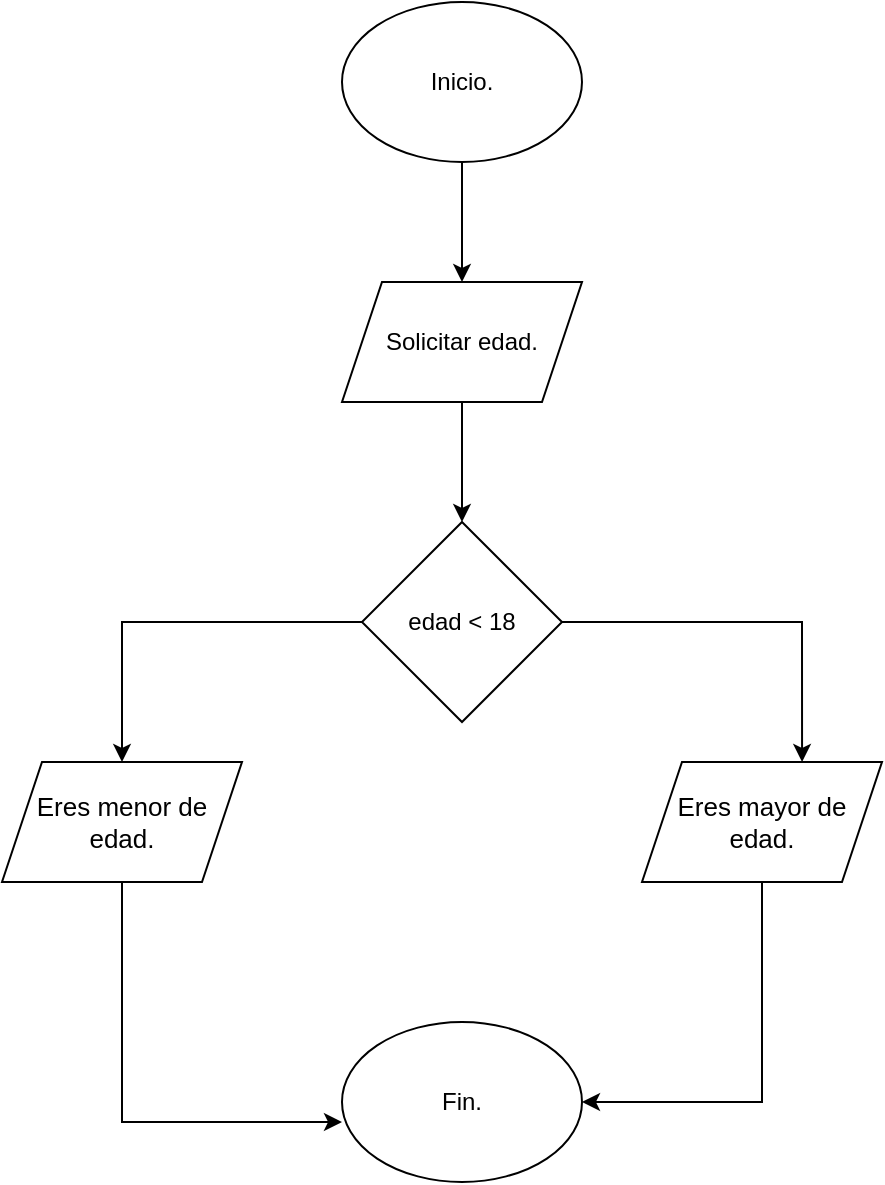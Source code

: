 <mxfile version="26.2.2">
  <diagram name="Página-1" id="uRsQcEOJutSbc4ijZAs3">
    <mxGraphModel dx="1362" dy="843" grid="1" gridSize="10" guides="1" tooltips="1" connect="1" arrows="1" fold="1" page="1" pageScale="1" pageWidth="827" pageHeight="1169" math="0" shadow="0">
      <root>
        <mxCell id="0" />
        <mxCell id="1" parent="0" />
        <mxCell id="Yl3Ig0AkrDsoVRoP_4zn-6" style="edgeStyle=orthogonalEdgeStyle;rounded=0;orthogonalLoop=1;jettySize=auto;html=1;exitX=0.5;exitY=1;exitDx=0;exitDy=0;" edge="1" parent="1" source="Yl3Ig0AkrDsoVRoP_4zn-1" target="Yl3Ig0AkrDsoVRoP_4zn-2">
          <mxGeometry relative="1" as="geometry" />
        </mxCell>
        <mxCell id="Yl3Ig0AkrDsoVRoP_4zn-1" value="Inicio." style="ellipse;whiteSpace=wrap;html=1;" vertex="1" parent="1">
          <mxGeometry x="360" y="60" width="120" height="80" as="geometry" />
        </mxCell>
        <mxCell id="Yl3Ig0AkrDsoVRoP_4zn-7" style="edgeStyle=orthogonalEdgeStyle;rounded=0;orthogonalLoop=1;jettySize=auto;html=1;exitX=0.5;exitY=1;exitDx=0;exitDy=0;entryX=0.5;entryY=0;entryDx=0;entryDy=0;" edge="1" parent="1" source="Yl3Ig0AkrDsoVRoP_4zn-2" target="Yl3Ig0AkrDsoVRoP_4zn-3">
          <mxGeometry relative="1" as="geometry" />
        </mxCell>
        <mxCell id="Yl3Ig0AkrDsoVRoP_4zn-2" value="Solicitar edad." style="shape=parallelogram;perimeter=parallelogramPerimeter;whiteSpace=wrap;html=1;fixedSize=1;" vertex="1" parent="1">
          <mxGeometry x="360" y="200" width="120" height="60" as="geometry" />
        </mxCell>
        <mxCell id="Yl3Ig0AkrDsoVRoP_4zn-8" style="edgeStyle=orthogonalEdgeStyle;rounded=0;orthogonalLoop=1;jettySize=auto;html=1;exitX=0;exitY=0.5;exitDx=0;exitDy=0;entryX=0.5;entryY=0;entryDx=0;entryDy=0;" edge="1" parent="1" source="Yl3Ig0AkrDsoVRoP_4zn-3" target="Yl3Ig0AkrDsoVRoP_4zn-4">
          <mxGeometry relative="1" as="geometry" />
        </mxCell>
        <mxCell id="Yl3Ig0AkrDsoVRoP_4zn-3" value="edad &amp;lt; 18" style="rhombus;whiteSpace=wrap;html=1;" vertex="1" parent="1">
          <mxGeometry x="370" y="320" width="100" height="100" as="geometry" />
        </mxCell>
        <mxCell id="Yl3Ig0AkrDsoVRoP_4zn-4" value="&lt;font style=&quot;font-size: 13px;&quot;&gt;Eres menor de edad.&lt;/font&gt;" style="shape=parallelogram;perimeter=parallelogramPerimeter;whiteSpace=wrap;html=1;fixedSize=1;" vertex="1" parent="1">
          <mxGeometry x="190" y="440" width="120" height="60" as="geometry" />
        </mxCell>
        <mxCell id="Yl3Ig0AkrDsoVRoP_4zn-12" style="edgeStyle=orthogonalEdgeStyle;rounded=0;orthogonalLoop=1;jettySize=auto;html=1;exitX=0.5;exitY=1;exitDx=0;exitDy=0;entryX=1;entryY=0.5;entryDx=0;entryDy=0;" edge="1" parent="1" source="Yl3Ig0AkrDsoVRoP_4zn-5" target="Yl3Ig0AkrDsoVRoP_4zn-10">
          <mxGeometry relative="1" as="geometry" />
        </mxCell>
        <mxCell id="Yl3Ig0AkrDsoVRoP_4zn-5" value="&lt;font style=&quot;font-size: 13px;&quot;&gt;Eres mayor de edad.&lt;/font&gt;" style="shape=parallelogram;perimeter=parallelogramPerimeter;whiteSpace=wrap;html=1;fixedSize=1;align=center;" vertex="1" parent="1">
          <mxGeometry x="510" y="440" width="120" height="60" as="geometry" />
        </mxCell>
        <mxCell id="Yl3Ig0AkrDsoVRoP_4zn-9" style="edgeStyle=orthogonalEdgeStyle;rounded=0;orthogonalLoop=1;jettySize=auto;html=1;exitX=1;exitY=0.5;exitDx=0;exitDy=0;entryX=0.667;entryY=0;entryDx=0;entryDy=0;entryPerimeter=0;" edge="1" parent="1" source="Yl3Ig0AkrDsoVRoP_4zn-3" target="Yl3Ig0AkrDsoVRoP_4zn-5">
          <mxGeometry relative="1" as="geometry" />
        </mxCell>
        <mxCell id="Yl3Ig0AkrDsoVRoP_4zn-10" value="Fin." style="ellipse;whiteSpace=wrap;html=1;" vertex="1" parent="1">
          <mxGeometry x="360" y="570" width="120" height="80" as="geometry" />
        </mxCell>
        <mxCell id="Yl3Ig0AkrDsoVRoP_4zn-11" style="edgeStyle=orthogonalEdgeStyle;rounded=0;orthogonalLoop=1;jettySize=auto;html=1;exitX=0.5;exitY=1;exitDx=0;exitDy=0;entryX=0;entryY=0.625;entryDx=0;entryDy=0;entryPerimeter=0;" edge="1" parent="1" source="Yl3Ig0AkrDsoVRoP_4zn-4" target="Yl3Ig0AkrDsoVRoP_4zn-10">
          <mxGeometry relative="1" as="geometry" />
        </mxCell>
      </root>
    </mxGraphModel>
  </diagram>
</mxfile>
